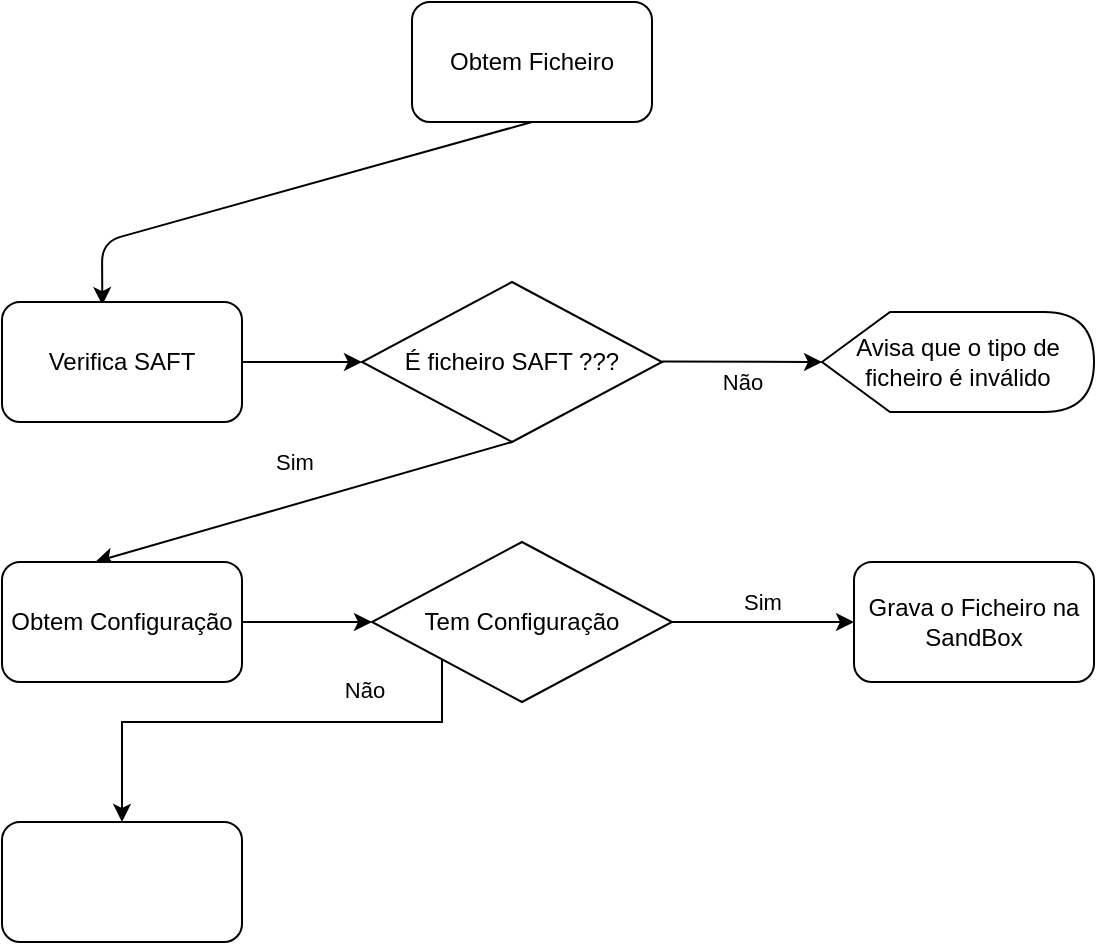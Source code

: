 <mxfile version="14.9.6" type="github">
  <diagram id="C5RBs43oDa-KdzZeNtuy" name="Page-1">
    <mxGraphModel dx="813" dy="435" grid="1" gridSize="10" guides="1" tooltips="1" connect="1" arrows="1" fold="1" page="1" pageScale="1" pageWidth="827" pageHeight="1169" math="0" shadow="0">
      <root>
        <mxCell id="WIyWlLk6GJQsqaUBKTNV-0" />
        <mxCell id="WIyWlLk6GJQsqaUBKTNV-1" parent="WIyWlLk6GJQsqaUBKTNV-0" />
        <mxCell id="Vs3HuoXiZajwMBFF6CWx-1" value="Obtem Ficheiro" style="rounded=1;whiteSpace=wrap;html=1;" vertex="1" parent="WIyWlLk6GJQsqaUBKTNV-1">
          <mxGeometry x="535" y="80" width="120" height="60" as="geometry" />
        </mxCell>
        <mxCell id="Vs3HuoXiZajwMBFF6CWx-2" value="É ficheiro SAFT ???" style="rhombus;whiteSpace=wrap;html=1;" vertex="1" parent="WIyWlLk6GJQsqaUBKTNV-1">
          <mxGeometry x="510" y="220" width="150" height="80" as="geometry" />
        </mxCell>
        <mxCell id="Vs3HuoXiZajwMBFF6CWx-6" value="" style="endArrow=classic;html=1;exitX=0.5;exitY=1;exitDx=0;exitDy=0;entryX=0.418;entryY=0.026;entryDx=0;entryDy=0;entryPerimeter=0;" edge="1" parent="WIyWlLk6GJQsqaUBKTNV-1" source="Vs3HuoXiZajwMBFF6CWx-1" target="Vs3HuoXiZajwMBFF6CWx-23">
          <mxGeometry width="50" height="50" relative="1" as="geometry">
            <mxPoint x="480" y="310" as="sourcePoint" />
            <mxPoint x="530" y="260" as="targetPoint" />
            <Array as="points">
              <mxPoint x="380" y="200" />
            </Array>
          </mxGeometry>
        </mxCell>
        <mxCell id="Vs3HuoXiZajwMBFF6CWx-14" value="" style="endArrow=classic;html=1;" edge="1" parent="WIyWlLk6GJQsqaUBKTNV-1">
          <mxGeometry relative="1" as="geometry">
            <mxPoint x="660" y="259.71" as="sourcePoint" />
            <mxPoint x="740" y="260" as="targetPoint" />
          </mxGeometry>
        </mxCell>
        <mxCell id="Vs3HuoXiZajwMBFF6CWx-15" value="Não" style="edgeLabel;resizable=0;html=1;align=center;verticalAlign=middle;" connectable="0" vertex="1" parent="Vs3HuoXiZajwMBFF6CWx-14">
          <mxGeometry relative="1" as="geometry">
            <mxPoint y="10" as="offset" />
          </mxGeometry>
        </mxCell>
        <mxCell id="Vs3HuoXiZajwMBFF6CWx-18" value="" style="endArrow=classic;html=1;exitX=0.5;exitY=1;exitDx=0;exitDy=0;entryX=0.389;entryY=-0.002;entryDx=0;entryDy=0;entryPerimeter=0;" edge="1" parent="WIyWlLk6GJQsqaUBKTNV-1" source="Vs3HuoXiZajwMBFF6CWx-2" target="Vs3HuoXiZajwMBFF6CWx-26">
          <mxGeometry relative="1" as="geometry">
            <mxPoint x="590" y="310" as="sourcePoint" />
            <mxPoint x="585" y="360" as="targetPoint" />
            <Array as="points" />
          </mxGeometry>
        </mxCell>
        <mxCell id="Vs3HuoXiZajwMBFF6CWx-19" value="Sim" style="edgeLabel;resizable=0;html=1;align=center;verticalAlign=middle;" connectable="0" vertex="1" parent="Vs3HuoXiZajwMBFF6CWx-18">
          <mxGeometry relative="1" as="geometry">
            <mxPoint x="229" y="50" as="offset" />
          </mxGeometry>
        </mxCell>
        <mxCell id="Vs3HuoXiZajwMBFF6CWx-20" value="Avisa que o tipo de ficheiro é inválido" style="shape=display;whiteSpace=wrap;html=1;" vertex="1" parent="WIyWlLk6GJQsqaUBKTNV-1">
          <mxGeometry x="740" y="235" width="136" height="50" as="geometry" />
        </mxCell>
        <mxCell id="Vs3HuoXiZajwMBFF6CWx-32" value="" style="edgeStyle=orthogonalEdgeStyle;rounded=0;orthogonalLoop=1;jettySize=auto;html=1;" edge="1" parent="WIyWlLk6GJQsqaUBKTNV-1" source="Vs3HuoXiZajwMBFF6CWx-23" target="Vs3HuoXiZajwMBFF6CWx-2">
          <mxGeometry relative="1" as="geometry" />
        </mxCell>
        <mxCell id="Vs3HuoXiZajwMBFF6CWx-23" value="Verifica SAFT" style="rounded=1;whiteSpace=wrap;html=1;" vertex="1" parent="WIyWlLk6GJQsqaUBKTNV-1">
          <mxGeometry x="330" y="230" width="120" height="60" as="geometry" />
        </mxCell>
        <mxCell id="Vs3HuoXiZajwMBFF6CWx-24" value="&lt;span&gt;Grava o Ficheiro na SandBox&lt;/span&gt;" style="rounded=1;whiteSpace=wrap;html=1;" vertex="1" parent="WIyWlLk6GJQsqaUBKTNV-1">
          <mxGeometry x="756" y="360" width="120" height="60" as="geometry" />
        </mxCell>
        <mxCell id="Vs3HuoXiZajwMBFF6CWx-36" value="" style="edgeStyle=orthogonalEdgeStyle;rounded=0;orthogonalLoop=1;jettySize=auto;html=1;" edge="1" parent="WIyWlLk6GJQsqaUBKTNV-1" source="Vs3HuoXiZajwMBFF6CWx-26" target="Vs3HuoXiZajwMBFF6CWx-33">
          <mxGeometry relative="1" as="geometry" />
        </mxCell>
        <mxCell id="Vs3HuoXiZajwMBFF6CWx-26" value="&lt;span&gt;Obtem Configuração&lt;/span&gt;" style="rounded=1;whiteSpace=wrap;html=1;" vertex="1" parent="WIyWlLk6GJQsqaUBKTNV-1">
          <mxGeometry x="330" y="360" width="120" height="60" as="geometry" />
        </mxCell>
        <mxCell id="Vs3HuoXiZajwMBFF6CWx-34" value="" style="edgeStyle=orthogonalEdgeStyle;rounded=0;orthogonalLoop=1;jettySize=auto;html=1;" edge="1" parent="WIyWlLk6GJQsqaUBKTNV-1" source="Vs3HuoXiZajwMBFF6CWx-33" target="Vs3HuoXiZajwMBFF6CWx-24">
          <mxGeometry relative="1" as="geometry" />
        </mxCell>
        <mxCell id="Vs3HuoXiZajwMBFF6CWx-39" value="" style="edgeStyle=orthogonalEdgeStyle;rounded=0;orthogonalLoop=1;jettySize=auto;html=1;" edge="1" parent="WIyWlLk6GJQsqaUBKTNV-1" source="Vs3HuoXiZajwMBFF6CWx-33" target="Vs3HuoXiZajwMBFF6CWx-38">
          <mxGeometry relative="1" as="geometry">
            <Array as="points">
              <mxPoint x="550" y="440" />
              <mxPoint x="390" y="440" />
            </Array>
          </mxGeometry>
        </mxCell>
        <mxCell id="Vs3HuoXiZajwMBFF6CWx-33" value="Tem Configuração" style="rhombus;whiteSpace=wrap;html=1;" vertex="1" parent="WIyWlLk6GJQsqaUBKTNV-1">
          <mxGeometry x="515" y="350" width="150" height="80" as="geometry" />
        </mxCell>
        <mxCell id="Vs3HuoXiZajwMBFF6CWx-35" value="Sim" style="edgeLabel;resizable=0;html=1;align=center;verticalAlign=middle;" connectable="0" vertex="1" parent="WIyWlLk6GJQsqaUBKTNV-1">
          <mxGeometry x="390.004" y="210.004" as="geometry">
            <mxPoint x="86" y="100" as="offset" />
          </mxGeometry>
        </mxCell>
        <mxCell id="Vs3HuoXiZajwMBFF6CWx-38" value="" style="rounded=1;whiteSpace=wrap;html=1;" vertex="1" parent="WIyWlLk6GJQsqaUBKTNV-1">
          <mxGeometry x="330" y="490" width="120" height="60" as="geometry" />
        </mxCell>
        <mxCell id="Vs3HuoXiZajwMBFF6CWx-40" value="Não" style="edgeLabel;resizable=0;html=1;align=center;verticalAlign=middle;" connectable="0" vertex="1" parent="WIyWlLk6GJQsqaUBKTNV-1">
          <mxGeometry x="710.0" y="250.005" as="geometry">
            <mxPoint x="-199" y="174" as="offset" />
          </mxGeometry>
        </mxCell>
      </root>
    </mxGraphModel>
  </diagram>
</mxfile>
